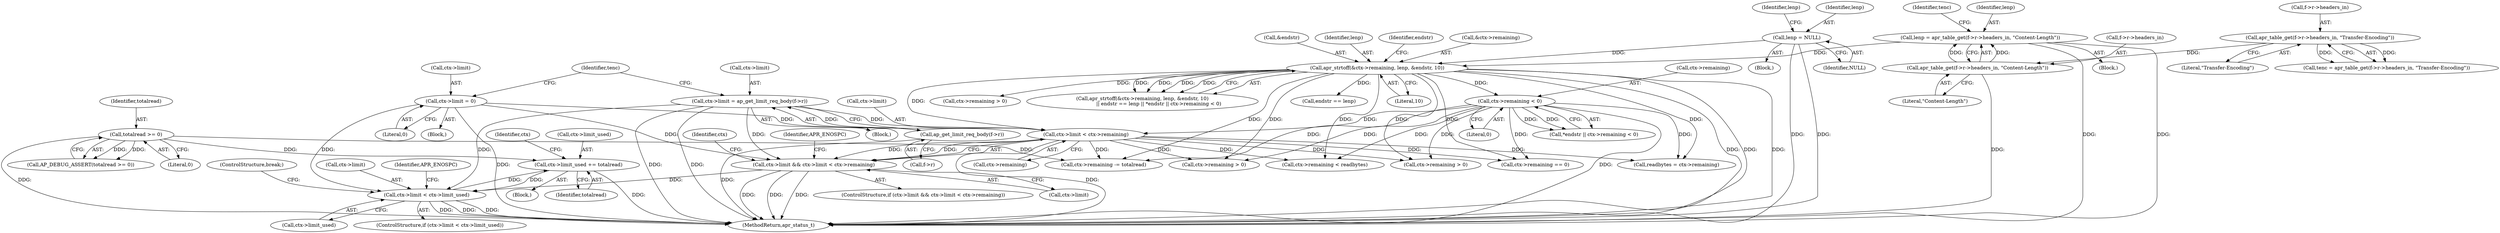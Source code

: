 digraph "0_httpd_e427c41257957b57036d5a549b260b6185d1dd73@API" {
"1000849" [label="(Call,ctx->limit_used += totalread)"];
"1000763" [label="(Call,totalread >= 0)"];
"1000855" [label="(Call,ctx->limit < ctx->limit_used)"];
"1000220" [label="(Call,ctx->limit = 0)"];
"1000328" [label="(Call,ctx->limit && ctx->limit < ctx->remaining)"];
"1000210" [label="(Call,ctx->limit = ap_get_limit_req_body(f->r))"];
"1000214" [label="(Call,ap_get_limit_req_body(f->r))"];
"1000332" [label="(Call,ctx->limit < ctx->remaining)"];
"1000314" [label="(Call,ctx->remaining < 0)"];
"1000298" [label="(Call,apr_strtoff(&ctx->remaining, lenp, &endstr, 10))"];
"1000284" [label="(Call,lenp = NULL)"];
"1000234" [label="(Call,lenp = apr_table_get(f->r->headers_in, \"Content-Length\"))"];
"1000236" [label="(Call,apr_table_get(f->r->headers_in, \"Content-Length\"))"];
"1000227" [label="(Call,apr_table_get(f->r->headers_in, \"Transfer-Encoding\"))"];
"1000849" [label="(Call,ctx->limit_used += totalread)"];
"1000849" [label="(Call,ctx->limit_used += totalread)"];
"1000327" [label="(ControlStructure,if (ctx->limit && ctx->limit < ctx->remaining))"];
"1000285" [label="(Identifier,lenp)"];
"1000242" [label="(Literal,\"Content-Length\")"];
"1000859" [label="(Call,ctx->limit_used)"];
"1000779" [label="(Call,ctx->remaining > 0)"];
"1000236" [label="(Call,apr_table_get(f->r->headers_in, \"Content-Length\"))"];
"1000224" [label="(Literal,0)"];
"1000220" [label="(Call,ctx->limit = 0)"];
"1000315" [label="(Call,ctx->remaining)"];
"1000221" [label="(Call,ctx->limit)"];
"1000857" [label="(Identifier,ctx)"];
"1000763" [label="(Call,totalread >= 0)"];
"1000311" [label="(Call,*endstr || ctx->remaining < 0)"];
"1000314" [label="(Call,ctx->remaining < 0)"];
"1000297" [label="(Call,apr_strtoff(&ctx->remaining, lenp, &endstr, 10)\n                     || endstr == lenp || *endstr || ctx->remaining < 0)"];
"1000215" [label="(Call,f->r)"];
"1000332" [label="(Call,ctx->limit < ctx->remaining)"];
"1000303" [label="(Identifier,lenp)"];
"1000284" [label="(Call,lenp = NULL)"];
"1000225" [label="(Call,tenc = apr_table_get(f->r->headers_in, \"Transfer-Encoding\"))"];
"1000694" [label="(Call,readbytes = ctx->remaining)"];
"1000210" [label="(Call,ctx->limit = ap_get_limit_req_body(f->r))"];
"1000856" [label="(Call,ctx->limit)"];
"1000286" [label="(Identifier,NULL)"];
"1000742" [label="(Call,ctx->remaining > 0)"];
"1000219" [label="(Block,)"];
"1000688" [label="(Call,ctx->remaining < readbytes)"];
"1000855" [label="(Call,ctx->limit < ctx->limit_used)"];
"1000214" [label="(Call,ap_get_limit_req_body(f->r))"];
"1000309" [label="(Identifier,endstr)"];
"1000346" [label="(Identifier,ctx)"];
"1000848" [label="(Block,)"];
"1000298" [label="(Call,apr_strtoff(&ctx->remaining, lenp, &endstr, 10))"];
"1000308" [label="(Call,endstr == lenp)"];
"1000299" [label="(Call,&ctx->remaining)"];
"1000765" [label="(Literal,0)"];
"1000211" [label="(Call,ctx->limit)"];
"1000245" [label="(Block,)"];
"1000853" [label="(Identifier,totalread)"];
"1000341" [label="(Identifier,APR_ENOSPC)"];
"1000237" [label="(Call,f->r->headers_in)"];
"1000764" [label="(Identifier,totalread)"];
"1000389" [label="(Call,ctx->remaining > 0)"];
"1000304" [label="(Call,&endstr)"];
"1000235" [label="(Identifier,lenp)"];
"1000227" [label="(Call,apr_table_get(f->r->headers_in, \"Transfer-Encoding\"))"];
"1000850" [label="(Call,ctx->limit_used)"];
"1000864" [label="(Identifier,APR_ENOSPC)"];
"1000228" [label="(Call,f->r->headers_in)"];
"1000233" [label="(Literal,\"Transfer-Encoding\")"];
"1000244" [label="(Identifier,tenc)"];
"1000329" [label="(Call,ctx->limit)"];
"1000822" [label="(Call,ctx->remaining == 0)"];
"1000762" [label="(Call,AP_DEBUG_ASSERT(totalread >= 0))"];
"1000226" [label="(Identifier,tenc)"];
"1000306" [label="(Literal,10)"];
"1000179" [label="(Block,)"];
"1000288" [label="(Identifier,lenp)"];
"1000333" [label="(Call,ctx->limit)"];
"1000209" [label="(Block,)"];
"1000910" [label="(MethodReturn,apr_status_t)"];
"1000336" [label="(Call,ctx->remaining)"];
"1000234" [label="(Call,lenp = apr_table_get(f->r->headers_in, \"Content-Length\"))"];
"1000328" [label="(Call,ctx->limit && ctx->limit < ctx->remaining)"];
"1000865" [label="(ControlStructure,break;)"];
"1000854" [label="(ControlStructure,if (ctx->limit < ctx->limit_used))"];
"1000773" [label="(Call,ctx->remaining -= totalread)"];
"1000318" [label="(Literal,0)"];
"1000849" -> "1000848"  [label="AST: "];
"1000849" -> "1000853"  [label="CFG: "];
"1000850" -> "1000849"  [label="AST: "];
"1000853" -> "1000849"  [label="AST: "];
"1000857" -> "1000849"  [label="CFG: "];
"1000849" -> "1000910"  [label="DDG: "];
"1000763" -> "1000849"  [label="DDG: "];
"1000855" -> "1000849"  [label="DDG: "];
"1000849" -> "1000855"  [label="DDG: "];
"1000763" -> "1000762"  [label="AST: "];
"1000763" -> "1000765"  [label="CFG: "];
"1000764" -> "1000763"  [label="AST: "];
"1000765" -> "1000763"  [label="AST: "];
"1000762" -> "1000763"  [label="CFG: "];
"1000763" -> "1000910"  [label="DDG: "];
"1000763" -> "1000762"  [label="DDG: "];
"1000763" -> "1000762"  [label="DDG: "];
"1000763" -> "1000773"  [label="DDG: "];
"1000855" -> "1000854"  [label="AST: "];
"1000855" -> "1000859"  [label="CFG: "];
"1000856" -> "1000855"  [label="AST: "];
"1000859" -> "1000855"  [label="AST: "];
"1000864" -> "1000855"  [label="CFG: "];
"1000865" -> "1000855"  [label="CFG: "];
"1000855" -> "1000910"  [label="DDG: "];
"1000855" -> "1000910"  [label="DDG: "];
"1000855" -> "1000910"  [label="DDG: "];
"1000220" -> "1000855"  [label="DDG: "];
"1000328" -> "1000855"  [label="DDG: "];
"1000210" -> "1000855"  [label="DDG: "];
"1000220" -> "1000219"  [label="AST: "];
"1000220" -> "1000224"  [label="CFG: "];
"1000221" -> "1000220"  [label="AST: "];
"1000224" -> "1000220"  [label="AST: "];
"1000226" -> "1000220"  [label="CFG: "];
"1000220" -> "1000910"  [label="DDG: "];
"1000220" -> "1000328"  [label="DDG: "];
"1000220" -> "1000332"  [label="DDG: "];
"1000328" -> "1000327"  [label="AST: "];
"1000328" -> "1000329"  [label="CFG: "];
"1000328" -> "1000332"  [label="CFG: "];
"1000329" -> "1000328"  [label="AST: "];
"1000332" -> "1000328"  [label="AST: "];
"1000341" -> "1000328"  [label="CFG: "];
"1000346" -> "1000328"  [label="CFG: "];
"1000328" -> "1000910"  [label="DDG: "];
"1000328" -> "1000910"  [label="DDG: "];
"1000328" -> "1000910"  [label="DDG: "];
"1000210" -> "1000328"  [label="DDG: "];
"1000332" -> "1000328"  [label="DDG: "];
"1000332" -> "1000328"  [label="DDG: "];
"1000210" -> "1000209"  [label="AST: "];
"1000210" -> "1000214"  [label="CFG: "];
"1000211" -> "1000210"  [label="AST: "];
"1000214" -> "1000210"  [label="AST: "];
"1000226" -> "1000210"  [label="CFG: "];
"1000210" -> "1000910"  [label="DDG: "];
"1000210" -> "1000910"  [label="DDG: "];
"1000214" -> "1000210"  [label="DDG: "];
"1000210" -> "1000332"  [label="DDG: "];
"1000214" -> "1000215"  [label="CFG: "];
"1000215" -> "1000214"  [label="AST: "];
"1000214" -> "1000910"  [label="DDG: "];
"1000332" -> "1000336"  [label="CFG: "];
"1000333" -> "1000332"  [label="AST: "];
"1000336" -> "1000332"  [label="AST: "];
"1000332" -> "1000910"  [label="DDG: "];
"1000314" -> "1000332"  [label="DDG: "];
"1000298" -> "1000332"  [label="DDG: "];
"1000332" -> "1000389"  [label="DDG: "];
"1000332" -> "1000688"  [label="DDG: "];
"1000332" -> "1000694"  [label="DDG: "];
"1000332" -> "1000742"  [label="DDG: "];
"1000332" -> "1000773"  [label="DDG: "];
"1000332" -> "1000822"  [label="DDG: "];
"1000314" -> "1000311"  [label="AST: "];
"1000314" -> "1000318"  [label="CFG: "];
"1000315" -> "1000314"  [label="AST: "];
"1000318" -> "1000314"  [label="AST: "];
"1000311" -> "1000314"  [label="CFG: "];
"1000314" -> "1000910"  [label="DDG: "];
"1000314" -> "1000311"  [label="DDG: "];
"1000314" -> "1000311"  [label="DDG: "];
"1000298" -> "1000314"  [label="DDG: "];
"1000314" -> "1000389"  [label="DDG: "];
"1000314" -> "1000688"  [label="DDG: "];
"1000314" -> "1000694"  [label="DDG: "];
"1000314" -> "1000742"  [label="DDG: "];
"1000314" -> "1000773"  [label="DDG: "];
"1000314" -> "1000822"  [label="DDG: "];
"1000298" -> "1000297"  [label="AST: "];
"1000298" -> "1000306"  [label="CFG: "];
"1000299" -> "1000298"  [label="AST: "];
"1000303" -> "1000298"  [label="AST: "];
"1000304" -> "1000298"  [label="AST: "];
"1000306" -> "1000298"  [label="AST: "];
"1000309" -> "1000298"  [label="CFG: "];
"1000297" -> "1000298"  [label="CFG: "];
"1000298" -> "1000910"  [label="DDG: "];
"1000298" -> "1000910"  [label="DDG: "];
"1000298" -> "1000910"  [label="DDG: "];
"1000298" -> "1000297"  [label="DDG: "];
"1000298" -> "1000297"  [label="DDG: "];
"1000298" -> "1000297"  [label="DDG: "];
"1000298" -> "1000297"  [label="DDG: "];
"1000284" -> "1000298"  [label="DDG: "];
"1000234" -> "1000298"  [label="DDG: "];
"1000298" -> "1000308"  [label="DDG: "];
"1000298" -> "1000389"  [label="DDG: "];
"1000298" -> "1000688"  [label="DDG: "];
"1000298" -> "1000694"  [label="DDG: "];
"1000298" -> "1000742"  [label="DDG: "];
"1000298" -> "1000773"  [label="DDG: "];
"1000298" -> "1000779"  [label="DDG: "];
"1000298" -> "1000822"  [label="DDG: "];
"1000284" -> "1000245"  [label="AST: "];
"1000284" -> "1000286"  [label="CFG: "];
"1000285" -> "1000284"  [label="AST: "];
"1000286" -> "1000284"  [label="AST: "];
"1000288" -> "1000284"  [label="CFG: "];
"1000284" -> "1000910"  [label="DDG: "];
"1000284" -> "1000910"  [label="DDG: "];
"1000234" -> "1000179"  [label="AST: "];
"1000234" -> "1000236"  [label="CFG: "];
"1000235" -> "1000234"  [label="AST: "];
"1000236" -> "1000234"  [label="AST: "];
"1000244" -> "1000234"  [label="CFG: "];
"1000234" -> "1000910"  [label="DDG: "];
"1000234" -> "1000910"  [label="DDG: "];
"1000236" -> "1000234"  [label="DDG: "];
"1000236" -> "1000234"  [label="DDG: "];
"1000236" -> "1000242"  [label="CFG: "];
"1000237" -> "1000236"  [label="AST: "];
"1000242" -> "1000236"  [label="AST: "];
"1000236" -> "1000910"  [label="DDG: "];
"1000227" -> "1000236"  [label="DDG: "];
"1000227" -> "1000225"  [label="AST: "];
"1000227" -> "1000233"  [label="CFG: "];
"1000228" -> "1000227"  [label="AST: "];
"1000233" -> "1000227"  [label="AST: "];
"1000225" -> "1000227"  [label="CFG: "];
"1000227" -> "1000225"  [label="DDG: "];
"1000227" -> "1000225"  [label="DDG: "];
}
